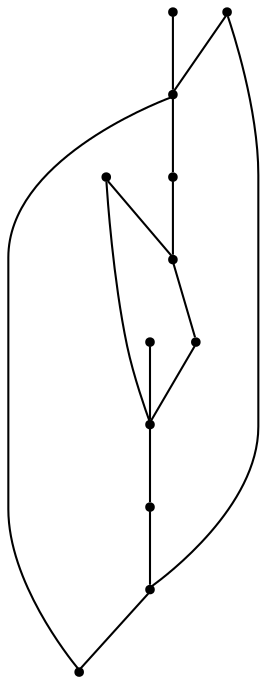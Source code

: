 graph {
  node [shape=point,comment="{\"directed\":false,\"doi\":\"10.1007/978-3-030-68766-3_34\",\"figure\":\"2 (2)\"}"]

  v0 [pos="1323.1586690774006,1222.267092254882"]
  v1 [pos="1294.826118305296,1222.2679188941809"]
  v2 [pos="1294.826118305296,1182.1089233186528"]
  v3 [pos="1209.806305425415,1182.1120709067525"]
  v4 [pos="1294.826118305296,1329.3503921527845"]
  v5 [pos="1252.314049859154,1222.2679188941809"]
  v6 [pos="1252.314049859154,1329.3503921527845"]
  v7 [pos="1167.298433814841,1182.1120709067525"]
  v8 [pos="1209.8063054254153,1295.886093908802"]
  v9 [pos="1167.298433814841,1295.886093908802"]
  v10 [pos="1167.298433814841,1329.3503921527845"]
  v11 [pos="1138.9585385804926,1295.8893686721785"]

  v0 -- v1 [id="-1",pos="1323.1586690774006,1222.267092254882 1294.826118305296,1222.2679188941809 1294.826118305296,1222.2679188941809 1294.826118305296,1222.2679188941809"]
  v2 -- v3 [id="-3",pos="1294.826118305296,1182.1089233186528 1209.806305425415,1182.1120709067525 1209.806305425415,1182.1120709067525 1209.806305425415,1182.1120709067525"]
  v1 -- v2 [id="-4",pos="1294.826118305296,1222.2679188941809 1294.826118305296,1182.1089233186528 1294.826118305296,1182.1089233186528 1294.826118305296,1182.1089233186528"]
  v11 -- v9 [id="-6",pos="1138.9585385804926,1295.8893686721785 1167.298433814841,1295.886093908802 1167.298433814841,1295.886093908802 1167.298433814841,1295.886093908802"]
  v10 -- v6 [id="-7",pos="1167.298433814841,1329.3503921527845 1252.314049859154,1329.3503921527845 1252.314049859154,1329.3503921527845 1252.314049859154,1329.3503921527845"]
  v9 -- v10 [id="-8",pos="1167.298433814841,1295.886093908802 1167.298433814841,1329.3503921527845 1167.298433814841,1329.3503921527845 1167.298433814841,1329.3503921527845"]
  v7 -- v9 [id="-9",pos="1167.298433814841,1182.1120709067525 1167.298433814841,1295.886093908802 1167.298433814841,1295.886093908802 1167.298433814841,1295.886093908802"]
  v8 -- v3 [id="-10",pos="1209.8063054254153,1295.886093908802 1209.806305425415,1182.1120709067525 1209.806305425415,1182.1120709067525 1209.806305425415,1182.1120709067525"]
  v8 -- v9 [id="-11",pos="1209.8063054254153,1295.886093908802 1167.298433814841,1295.886093908802 1167.298433814841,1295.886093908802 1167.298433814841,1295.886093908802"]
  v3 -- v7 [id="-12",pos="1209.806305425415,1182.1120709067525 1167.298433814841,1182.1120709067525 1167.298433814841,1182.1120709067525 1167.298433814841,1182.1120709067525"]
  v6 -- v4 [id="-14",pos="1252.314049859154,1329.3503921527845 1294.826118305296,1329.3503921527845 1294.826118305296,1329.3503921527845 1294.826118305296,1329.3503921527845"]
  v5 -- v6 [id="-15",pos="1252.314049859154,1222.2679188941809 1252.314049859154,1329.3503921527845 1252.314049859154,1329.3503921527845 1252.314049859154,1329.3503921527845"]
  v5 -- v1 [id="-16",pos="1252.314049859154,1222.2679188941809 1294.826118305296,1222.2679188941809 1294.826118305296,1222.2679188941809 1294.826118305296,1222.2679188941809"]
  v4 -- v1 [id="-17",pos="1294.826118305296,1329.3503921527845 1294.826118305296,1222.2679188941809 1294.826118305296,1222.2679188941809 1294.826118305296,1222.2679188941809"]
}